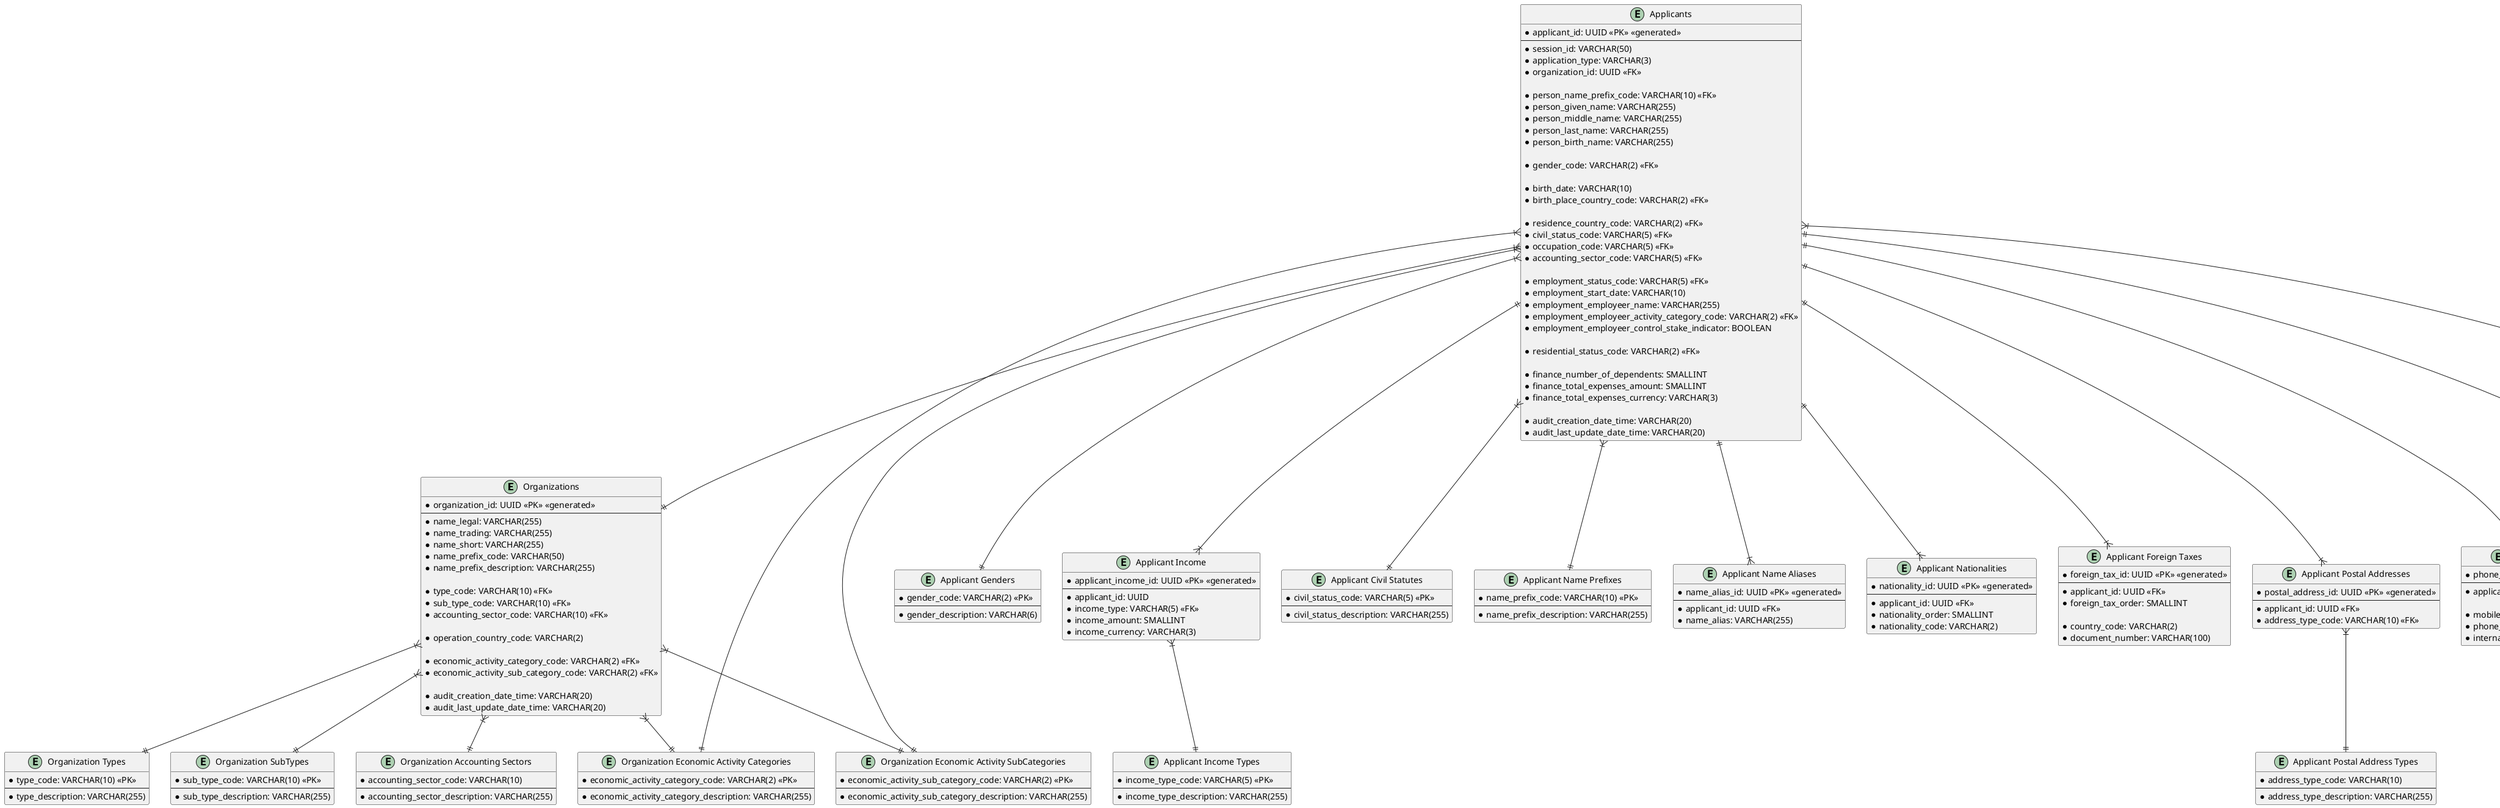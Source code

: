 @startuml Database Schema
    entity "Organizations" as organizations {
        * organization_id: UUID <<PK>> <<generated>>
        --
        * name_legal: VARCHAR(255)
        * name_trading: VARCHAR(255)
        * name_short: VARCHAR(255)
        * name_prefix_code: VARCHAR(50)
        * name_prefix_description: VARCHAR(255)
        
        * type_code: VARCHAR(10) <<FK>>
        * sub_type_code: VARCHAR(10) <<FK>>
        * accounting_sector_code: VARCHAR(10) <<FK>>
        
        * operation_country_code: VARCHAR(2)
        
        * economic_activity_category_code: VARCHAR(2) <<FK>>
        * economic_activity_sub_category_code: VARCHAR(2) <<FK>>

        * audit_creation_date_time: VARCHAR(20)
        * audit_last_update_date_time: VARCHAR(20)
    }

    entity "Organization Types" as organizationTypes {
        * type_code: VARCHAR(10) <<PK>>
        --
        * type_description: VARCHAR(255)
    }

    entity "Organization SubTypes" as organizationSubTypes {
        * sub_type_code: VARCHAR(10) <<PK>>
        --
        * sub_type_description: VARCHAR(255)
    }

    entity "Organization Accounting Sectors" as organizationAccountingSectors {
        * accounting_sector_code: VARCHAR(10)
        --
        * accounting_sector_description: VARCHAR(255)
    }

    entity "Organization Economic Activity Categories" as organizationEconomicActivityCategories {
        * economic_activity_category_code: VARCHAR(2) <<PK>>
        --
        * economic_activity_category_description: VARCHAR(255)
    }

    entity "Organization Economic Activity SubCategories" as organizationEconomicActivitySubCategories {
        * economic_activity_sub_category_code: VARCHAR(2) <<PK>>
        --
        * economic_activity_sub_category_description: VARCHAR(255)
    }

    organizations }|--|| organizationTypes
    organizations }|--|| organizationSubTypes
    organizations }|--|| organizationAccountingSectors
    organizations }|--|| organizationEconomicActivityCategories
    organizations }|--|| organizationEconomicActivitySubCategories

    entity "Applicants" as applicants {
        * applicant_id: UUID <<PK>> <<generated>>
        --
        * session_id: VARCHAR(50)
        * application_type: VARCHAR(3)
        * organization_id: UUID <<FK>>

        * person_name_prefix_code: VARCHAR(10) <<FK>>
        * person_given_name: VARCHAR(255)
        * person_middle_name: VARCHAR(255)
        * person_last_name: VARCHAR(255)
        * person_birth_name: VARCHAR(255)

        * gender_code: VARCHAR(2) <<FK>>

        * birth_date: VARCHAR(10)
        * birth_place_country_code: VARCHAR(2) <<FK>>

        * residence_country_code: VARCHAR(2) <<FK>>
        * civil_status_code: VARCHAR(5) <<FK>>
        * occupation_code: VARCHAR(5) <<FK>>
        * accounting_sector_code: VARCHAR(5) <<FK>>

        * employment_status_code: VARCHAR(5) <<FK>>
        * employment_start_date: VARCHAR(10)
        * employment_employeer_name: VARCHAR(255)
        * employment_employeer_activity_category_code: VARCHAR(2) <<FK>>
        * employment_employeer_control_stake_indicator: BOOLEAN

        * residential_status_code: VARCHAR(2) <<FK>>

        * finance_number_of_dependents: SMALLINT
        * finance_total_expenses_amount: SMALLINT
        * finance_total_expenses_currency: VARCHAR(3)

        * audit_creation_date_time: VARCHAR(20)
        * audit_last_update_date_time: VARCHAR(20)
    }

    entity "Applicant Genders" as applicantGenders {
        * gender_code: VARCHAR(2) <<PK>>
        --
        * gender_description: VARCHAR(6)
    }

    applicants }|--|| applicantGenders

    entity "Applicant Income" as applicantIncomes {
        * applicant_income_id: UUID <<PK>> <<generated>>
        --
        * applicant_id: UUID
        * income_type: VARCHAR(5) <<FK>>
        * income_amount: SMALLINT
        * income_currency: VARCHAR(3)
    }

    applicants ||--|{ applicantIncomes

    entity "Applicant Income Types" as applicantIncomeTypes {
        * income_type_code: VARCHAR(5) <<PK>>
        --
        * income_type_description: VARCHAR(255)
    } 

    applicantIncomes }|--|| applicantIncomeTypes

    entity "Applicant Civil Statutes" as applicantCivilStatutes {
        * civil_status_code: VARCHAR(5) <<PK>>
        --
        * civil_status_description: VARCHAR(255)
    }

    applicants }|--|| applicantCivilStatutes

    entity "Applicant Name Prefixes" as applicantNamePrefixes {
        * name_prefix_code: VARCHAR(10) <<PK>>
        --
        * name_prefix_description: VARCHAR(255)
    }

    applicants }|--|| applicantNamePrefixes

    entity "Applicant Name Aliases" as applicantNameAliases {
        * name_alias_id: UUID <<PK>> <<generated>>
        --
        * applicant_id: UUID <<FK>>
        * name_alias: VARCHAR(255)
    }

    entity "Applicant Nationalities" as applicantNationalities {
        * nationality_id: UUID <<PK>> <<generated>>
        --
        * applicant_id: UUID <<FK>>
        * nationality_order: SMALLINT
        * nationality_code: VARCHAR(2)
    }

    entity "Applicant Foreign Taxes" as applicantForeignTaxes {
        * foreign_tax_id: UUID <<PK>> <<generated>>
        --
        * applicant_id: UUID <<FK>>
        * foreign_tax_order: SMALLINT

        * country_code: VARCHAR(2)
        * document_number: VARCHAR(100)
    }

    entity "Applicant Postal Addresses" as applicantPostalAddresses {
        * postal_address_id: UUID <<PK>> <<generated>>
        --
        * applicant_id: UUID <<FK>>
        * address_type_code: VARCHAR(10) <<FK>>
    }

    entity "Applicant Postal Address Types" as applicantPostalAddressTypes {
        * address_type_code: VARCHAR(10)
        --
        * address_type_description: VARCHAR(255)
    }

    applicantPostalAddresses }|--|| applicantPostalAddressTypes

    entity "Applicant Phone Addresses" as applicantPhoneAddresses {
        * phone_address_id: UUID <<PK>> <<generated>>
        --
        * applicant_id: UUID <<FK>>

        * mobile_number: VARCHAR(35)
        * phone_number: VARCHAR(35)
        * international_code: VARCHAR(4)
    }

    entity "Applicant Electronic Addresses" as applicantElectronicAddresses {
        * electronic_address_id: UUID <<PK>> <<generated>>
        --
        * applicant_id: UUID <<FK>>
        * electronic_address_main: BOOLEAN
        * email_address: VARCHAR(256)
    }

    entity "Applicant Employment Statutes" as applicantEmploymentStatutes {
        * employment_status_code: VARCHAR(5) <<PK>>
        --
        * employment_status_description: VARCHAR(255)
    }

    applicants }|--|| organizations
    applicants ||--|{ applicantNameAliases
    applicants ||--|{ applicantNationalities
    applicants ||--|{ applicantForeignTaxes
    applicants ||--|{ applicantPostalAddresses
    applicants ||--|{ applicantPhoneAddresses
    applicants ||--|{ applicantElectronicAddresses
    applicants }|--|| applicantEmploymentStatutes
    applicants }|--|| organizationEconomicActivityCategories
    applicants }|--|| organizationEconomicActivitySubCategories
@enduml
